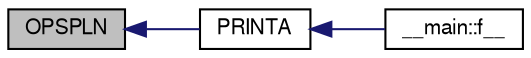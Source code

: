 digraph G
{
  edge [fontname="FreeSans",fontsize="10",labelfontname="FreeSans",labelfontsize="10"];
  node [fontname="FreeSans",fontsize="10",shape=record];
  rankdir=LR;
  Node1 [label="OPSPLN",height=0.2,width=0.4,color="black", fillcolor="grey75", style="filled" fontcolor="black"];
  Node1 -> Node2 [dir=back,color="midnightblue",fontsize="10",style="solid"];
  Node2 [label="PRINTA",height=0.2,width=0.4,color="black", fillcolor="white", style="filled",URL="$printa_8f.html#a997190dd10f135334b9091735b7f77b8"];
  Node2 -> Node3 [dir=back,color="midnightblue",fontsize="10",style="solid"];
  Node3 [label="__main::f__",height=0.2,width=0.4,color="black", fillcolor="white", style="filled",URL="$main_8f.html#ae83ca6745076513ebf744d3378720f23"];
}
